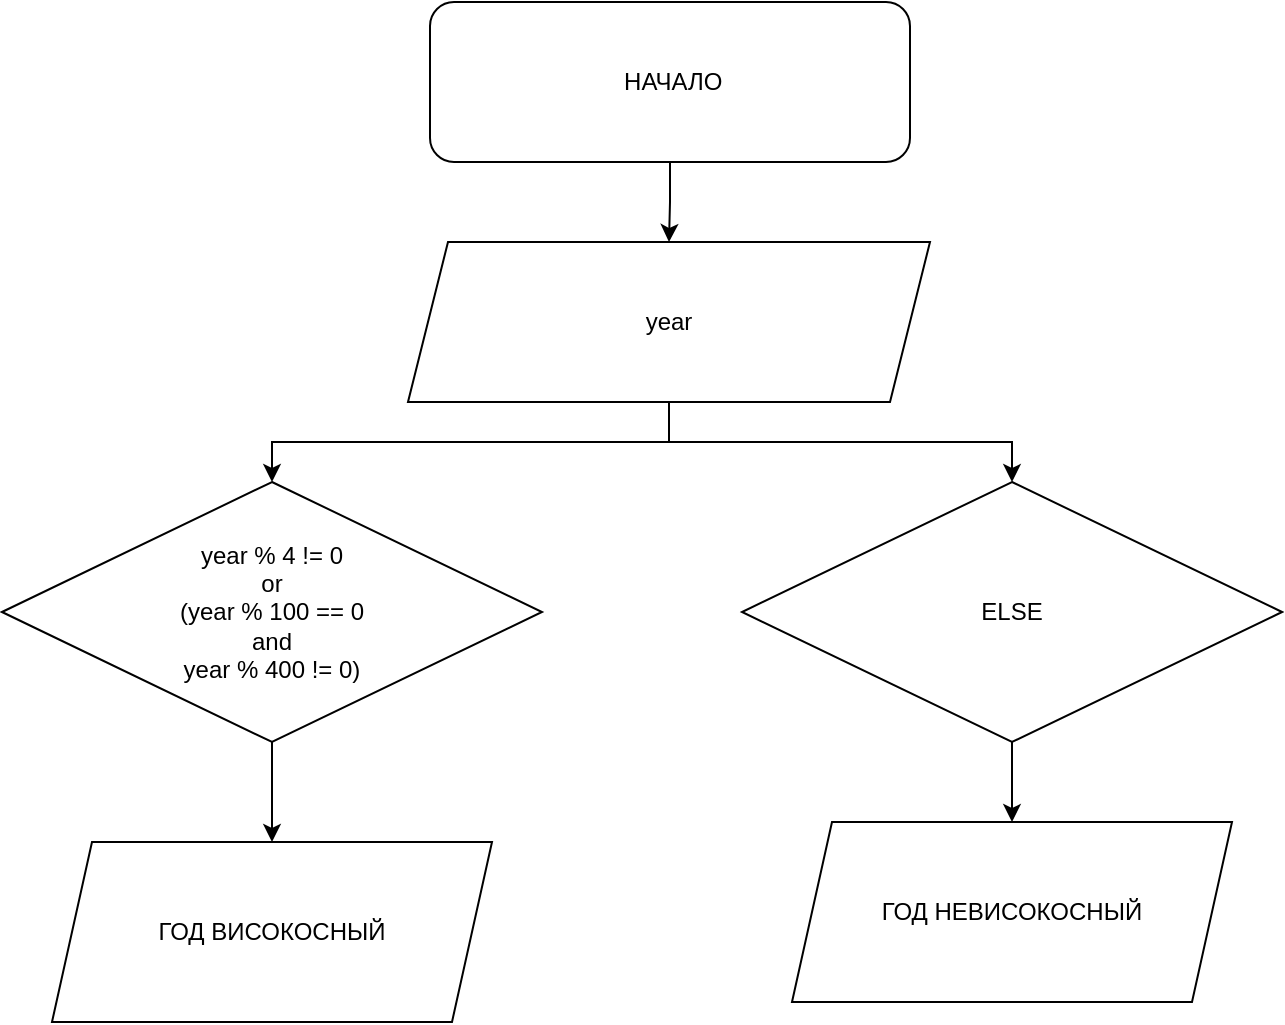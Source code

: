 <mxfile version="14.9.6" type="github">
  <diagram id="xrJOTR2cj1xlNJrb3y6g" name="Page-1">
    <mxGraphModel dx="786" dy="381" grid="1" gridSize="10" guides="1" tooltips="1" connect="1" arrows="1" fold="1" page="1" pageScale="1" pageWidth="827" pageHeight="1169" math="0" shadow="0">
      <root>
        <mxCell id="0" />
        <mxCell id="1" parent="0" />
        <mxCell id="sqfVkhpLF5Hs4Zi8mG3n-7" value="" style="edgeStyle=orthogonalEdgeStyle;rounded=0;orthogonalLoop=1;jettySize=auto;html=1;" edge="1" parent="1" source="sqfVkhpLF5Hs4Zi8mG3n-1" target="sqfVkhpLF5Hs4Zi8mG3n-2">
          <mxGeometry relative="1" as="geometry" />
        </mxCell>
        <mxCell id="sqfVkhpLF5Hs4Zi8mG3n-1" value="&amp;nbsp;НАЧАЛО" style="rounded=1;whiteSpace=wrap;html=1;" vertex="1" parent="1">
          <mxGeometry x="294" y="40" width="240" height="80" as="geometry" />
        </mxCell>
        <mxCell id="sqfVkhpLF5Hs4Zi8mG3n-8" style="edgeStyle=orthogonalEdgeStyle;rounded=0;orthogonalLoop=1;jettySize=auto;html=1;entryX=0.5;entryY=0;entryDx=0;entryDy=0;" edge="1" parent="1" source="sqfVkhpLF5Hs4Zi8mG3n-2" target="sqfVkhpLF5Hs4Zi8mG3n-3">
          <mxGeometry relative="1" as="geometry" />
        </mxCell>
        <mxCell id="sqfVkhpLF5Hs4Zi8mG3n-9" style="edgeStyle=orthogonalEdgeStyle;rounded=0;orthogonalLoop=1;jettySize=auto;html=1;entryX=0.5;entryY=0;entryDx=0;entryDy=0;" edge="1" parent="1" source="sqfVkhpLF5Hs4Zi8mG3n-2" target="sqfVkhpLF5Hs4Zi8mG3n-4">
          <mxGeometry relative="1" as="geometry" />
        </mxCell>
        <mxCell id="sqfVkhpLF5Hs4Zi8mG3n-2" value="year" style="shape=parallelogram;perimeter=parallelogramPerimeter;whiteSpace=wrap;html=1;fixedSize=1;" vertex="1" parent="1">
          <mxGeometry x="283" y="160" width="261" height="80" as="geometry" />
        </mxCell>
        <mxCell id="sqfVkhpLF5Hs4Zi8mG3n-10" style="edgeStyle=orthogonalEdgeStyle;rounded=0;orthogonalLoop=1;jettySize=auto;html=1;entryX=0.5;entryY=0;entryDx=0;entryDy=0;" edge="1" parent="1" source="sqfVkhpLF5Hs4Zi8mG3n-3" target="sqfVkhpLF5Hs4Zi8mG3n-5">
          <mxGeometry relative="1" as="geometry" />
        </mxCell>
        <mxCell id="sqfVkhpLF5Hs4Zi8mG3n-3" value="year % 4 != 0&lt;br&gt;or&lt;br&gt;(year % 100 == 0&lt;br&gt;and&lt;br&gt;year % 400 != 0)" style="rhombus;whiteSpace=wrap;html=1;" vertex="1" parent="1">
          <mxGeometry x="80" y="280" width="270" height="130" as="geometry" />
        </mxCell>
        <mxCell id="sqfVkhpLF5Hs4Zi8mG3n-11" style="edgeStyle=orthogonalEdgeStyle;rounded=0;orthogonalLoop=1;jettySize=auto;html=1;entryX=0.5;entryY=0;entryDx=0;entryDy=0;" edge="1" parent="1" source="sqfVkhpLF5Hs4Zi8mG3n-4" target="sqfVkhpLF5Hs4Zi8mG3n-6">
          <mxGeometry relative="1" as="geometry" />
        </mxCell>
        <mxCell id="sqfVkhpLF5Hs4Zi8mG3n-4" value="ELSE" style="rhombus;whiteSpace=wrap;html=1;" vertex="1" parent="1">
          <mxGeometry x="450" y="280" width="270" height="130" as="geometry" />
        </mxCell>
        <mxCell id="sqfVkhpLF5Hs4Zi8mG3n-5" value="ГОД ВИСОКОСНЫЙ" style="shape=parallelogram;perimeter=parallelogramPerimeter;whiteSpace=wrap;html=1;fixedSize=1;" vertex="1" parent="1">
          <mxGeometry x="105" y="460" width="220" height="90" as="geometry" />
        </mxCell>
        <mxCell id="sqfVkhpLF5Hs4Zi8mG3n-6" value="ГОД НЕВИСОКОСНЫЙ" style="shape=parallelogram;perimeter=parallelogramPerimeter;whiteSpace=wrap;html=1;fixedSize=1;" vertex="1" parent="1">
          <mxGeometry x="475" y="450" width="220" height="90" as="geometry" />
        </mxCell>
      </root>
    </mxGraphModel>
  </diagram>
</mxfile>
